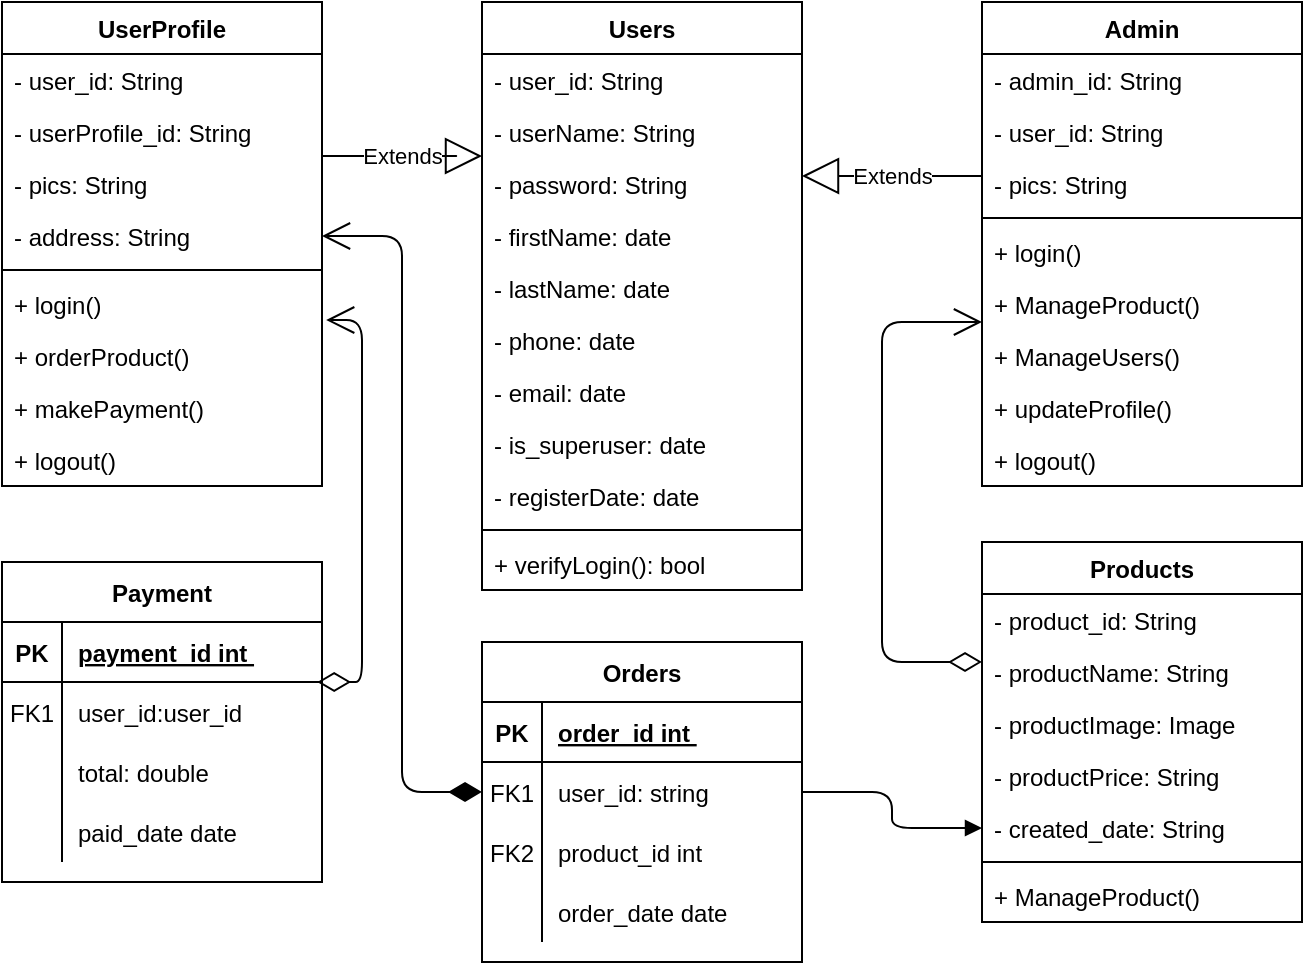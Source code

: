 <mxfile version="13.9.9" type="device"><diagram id="C5RBs43oDa-KdzZeNtuy" name="Page-1"><mxGraphModel dx="852" dy="486" grid="1" gridSize="10" guides="1" tooltips="1" connect="1" arrows="1" fold="1" page="1" pageScale="1" pageWidth="827" pageHeight="1169" math="0" shadow="0" extFonts="Permanent Marker^https://fonts.googleapis.com/css?family=Permanent+Marker"><root><mxCell id="WIyWlLk6GJQsqaUBKTNV-0"/><mxCell id="WIyWlLk6GJQsqaUBKTNV-1" parent="WIyWlLk6GJQsqaUBKTNV-0"/><mxCell id="rUioSGqjgMgXq7_hCysb-2" value="Users" style="swimlane;fontStyle=1;align=center;verticalAlign=top;childLayout=stackLayout;horizontal=1;startSize=26;horizontalStack=0;resizeParent=1;resizeParentMax=0;resizeLast=0;collapsible=1;marginBottom=0;" parent="WIyWlLk6GJQsqaUBKTNV-1" vertex="1"><mxGeometry x="320" y="200" width="160" height="294" as="geometry"/></mxCell><mxCell id="QNmKIlQ7dEd5MriPXcTZ-3" value="- user_id: String" style="text;strokeColor=none;fillColor=none;align=left;verticalAlign=top;spacingLeft=4;spacingRight=4;overflow=hidden;rotatable=0;points=[[0,0.5],[1,0.5]];portConstraint=eastwest;" parent="rUioSGqjgMgXq7_hCysb-2" vertex="1"><mxGeometry y="26" width="160" height="26" as="geometry"/></mxCell><mxCell id="rUioSGqjgMgXq7_hCysb-6" value="- userName: String" style="text;strokeColor=none;fillColor=none;align=left;verticalAlign=top;spacingLeft=4;spacingRight=4;overflow=hidden;rotatable=0;points=[[0,0.5],[1,0.5]];portConstraint=eastwest;" parent="rUioSGqjgMgXq7_hCysb-2" vertex="1"><mxGeometry y="52" width="160" height="26" as="geometry"/></mxCell><mxCell id="rUioSGqjgMgXq7_hCysb-7" value="- password: String" style="text;strokeColor=none;fillColor=none;align=left;verticalAlign=top;spacingLeft=4;spacingRight=4;overflow=hidden;rotatable=0;points=[[0,0.5],[1,0.5]];portConstraint=eastwest;" parent="rUioSGqjgMgXq7_hCysb-2" vertex="1"><mxGeometry y="78" width="160" height="26" as="geometry"/></mxCell><mxCell id="QNmKIlQ7dEd5MriPXcTZ-1" value="- firstName: date" style="text;strokeColor=none;fillColor=none;align=left;verticalAlign=top;spacingLeft=4;spacingRight=4;overflow=hidden;rotatable=0;points=[[0,0.5],[1,0.5]];portConstraint=eastwest;" parent="rUioSGqjgMgXq7_hCysb-2" vertex="1"><mxGeometry y="104" width="160" height="26" as="geometry"/></mxCell><mxCell id="QNmKIlQ7dEd5MriPXcTZ-2" value="- lastName: date" style="text;strokeColor=none;fillColor=none;align=left;verticalAlign=top;spacingLeft=4;spacingRight=4;overflow=hidden;rotatable=0;points=[[0,0.5],[1,0.5]];portConstraint=eastwest;" parent="rUioSGqjgMgXq7_hCysb-2" vertex="1"><mxGeometry y="130" width="160" height="26" as="geometry"/></mxCell><mxCell id="QNmKIlQ7dEd5MriPXcTZ-23" value="- phone: date" style="text;strokeColor=none;fillColor=none;align=left;verticalAlign=top;spacingLeft=4;spacingRight=4;overflow=hidden;rotatable=0;points=[[0,0.5],[1,0.5]];portConstraint=eastwest;" parent="rUioSGqjgMgXq7_hCysb-2" vertex="1"><mxGeometry y="156" width="160" height="26" as="geometry"/></mxCell><mxCell id="QNmKIlQ7dEd5MriPXcTZ-24" value="- email: date" style="text;strokeColor=none;fillColor=none;align=left;verticalAlign=top;spacingLeft=4;spacingRight=4;overflow=hidden;rotatable=0;points=[[0,0.5],[1,0.5]];portConstraint=eastwest;" parent="rUioSGqjgMgXq7_hCysb-2" vertex="1"><mxGeometry y="182" width="160" height="26" as="geometry"/></mxCell><mxCell id="QNmKIlQ7dEd5MriPXcTZ-0" value="- is_superuser: date" style="text;strokeColor=none;fillColor=none;align=left;verticalAlign=top;spacingLeft=4;spacingRight=4;overflow=hidden;rotatable=0;points=[[0,0.5],[1,0.5]];portConstraint=eastwest;" parent="rUioSGqjgMgXq7_hCysb-2" vertex="1"><mxGeometry y="208" width="160" height="26" as="geometry"/></mxCell><mxCell id="rUioSGqjgMgXq7_hCysb-3" value="- registerDate: date" style="text;strokeColor=none;fillColor=none;align=left;verticalAlign=top;spacingLeft=4;spacingRight=4;overflow=hidden;rotatable=0;points=[[0,0.5],[1,0.5]];portConstraint=eastwest;" parent="rUioSGqjgMgXq7_hCysb-2" vertex="1"><mxGeometry y="234" width="160" height="26" as="geometry"/></mxCell><mxCell id="rUioSGqjgMgXq7_hCysb-4" value="" style="line;strokeWidth=1;fillColor=none;align=left;verticalAlign=middle;spacingTop=-1;spacingLeft=3;spacingRight=3;rotatable=0;labelPosition=right;points=[];portConstraint=eastwest;" parent="rUioSGqjgMgXq7_hCysb-2" vertex="1"><mxGeometry y="260" width="160" height="8" as="geometry"/></mxCell><mxCell id="rUioSGqjgMgXq7_hCysb-5" value="+ verifyLogin(): bool" style="text;strokeColor=none;fillColor=none;align=left;verticalAlign=top;spacingLeft=4;spacingRight=4;overflow=hidden;rotatable=0;points=[[0,0.5],[1,0.5]];portConstraint=eastwest;" parent="rUioSGqjgMgXq7_hCysb-2" vertex="1"><mxGeometry y="268" width="160" height="26" as="geometry"/></mxCell><mxCell id="rUioSGqjgMgXq7_hCysb-21" value="UserProfile" style="swimlane;fontStyle=1;align=center;verticalAlign=top;childLayout=stackLayout;horizontal=1;startSize=26;horizontalStack=0;resizeParent=1;resizeParentMax=0;resizeLast=0;collapsible=1;marginBottom=0;" parent="WIyWlLk6GJQsqaUBKTNV-1" vertex="1"><mxGeometry x="80" y="200" width="160" height="242" as="geometry"/></mxCell><mxCell id="rUioSGqjgMgXq7_hCysb-22" value="- user_id: String" style="text;strokeColor=none;fillColor=none;align=left;verticalAlign=top;spacingLeft=4;spacingRight=4;overflow=hidden;rotatable=0;points=[[0,0.5],[1,0.5]];portConstraint=eastwest;" parent="rUioSGqjgMgXq7_hCysb-21" vertex="1"><mxGeometry y="26" width="160" height="26" as="geometry"/></mxCell><mxCell id="QNmKIlQ7dEd5MriPXcTZ-4" value="- userProfile_id: String" style="text;strokeColor=none;fillColor=none;align=left;verticalAlign=top;spacingLeft=4;spacingRight=4;overflow=hidden;rotatable=0;points=[[0,0.5],[1,0.5]];portConstraint=eastwest;" parent="rUioSGqjgMgXq7_hCysb-21" vertex="1"><mxGeometry y="52" width="160" height="26" as="geometry"/></mxCell><mxCell id="QNmKIlQ7dEd5MriPXcTZ-5" value="- pics: String" style="text;strokeColor=none;fillColor=none;align=left;verticalAlign=top;spacingLeft=4;spacingRight=4;overflow=hidden;rotatable=0;points=[[0,0.5],[1,0.5]];portConstraint=eastwest;" parent="rUioSGqjgMgXq7_hCysb-21" vertex="1"><mxGeometry y="78" width="160" height="26" as="geometry"/></mxCell><mxCell id="rUioSGqjgMgXq7_hCysb-33" value="- address: String" style="text;strokeColor=none;fillColor=none;align=left;verticalAlign=top;spacingLeft=4;spacingRight=4;overflow=hidden;rotatable=0;points=[[0,0.5],[1,0.5]];portConstraint=eastwest;" parent="rUioSGqjgMgXq7_hCysb-21" vertex="1"><mxGeometry y="104" width="160" height="26" as="geometry"/></mxCell><mxCell id="rUioSGqjgMgXq7_hCysb-26" value="" style="line;strokeWidth=1;fillColor=none;align=left;verticalAlign=middle;spacingTop=-1;spacingLeft=3;spacingRight=3;rotatable=0;labelPosition=right;points=[];portConstraint=eastwest;" parent="rUioSGqjgMgXq7_hCysb-21" vertex="1"><mxGeometry y="130" width="160" height="8" as="geometry"/></mxCell><mxCell id="rUioSGqjgMgXq7_hCysb-27" value="+ login()" style="text;strokeColor=none;fillColor=none;align=left;verticalAlign=top;spacingLeft=4;spacingRight=4;overflow=hidden;rotatable=0;points=[[0,0.5],[1,0.5]];portConstraint=eastwest;" parent="rUioSGqjgMgXq7_hCysb-21" vertex="1"><mxGeometry y="138" width="160" height="26" as="geometry"/></mxCell><mxCell id="AIcEyW9pVmsRFlA0cle--2" value="+ orderProduct()" style="text;strokeColor=none;fillColor=none;align=left;verticalAlign=top;spacingLeft=4;spacingRight=4;overflow=hidden;rotatable=0;points=[[0,0.5],[1,0.5]];portConstraint=eastwest;" parent="rUioSGqjgMgXq7_hCysb-21" vertex="1"><mxGeometry y="164" width="160" height="26" as="geometry"/></mxCell><mxCell id="AIcEyW9pVmsRFlA0cle--1" value="+ makePayment()" style="text;strokeColor=none;fillColor=none;align=left;verticalAlign=top;spacingLeft=4;spacingRight=4;overflow=hidden;rotatable=0;points=[[0,0.5],[1,0.5]];portConstraint=eastwest;" parent="rUioSGqjgMgXq7_hCysb-21" vertex="1"><mxGeometry y="190" width="160" height="26" as="geometry"/></mxCell><mxCell id="c45kqgKn2ANQIQz2AFzf-9" value="+ logout()" style="text;strokeColor=none;fillColor=none;align=left;verticalAlign=top;spacingLeft=4;spacingRight=4;overflow=hidden;rotatable=0;points=[[0,0.5],[1,0.5]];portConstraint=eastwest;" parent="rUioSGqjgMgXq7_hCysb-21" vertex="1"><mxGeometry y="216" width="160" height="26" as="geometry"/></mxCell><mxCell id="c45kqgKn2ANQIQz2AFzf-1" value="Extends" style="endArrow=block;endSize=16;endFill=0;html=1;" parent="WIyWlLk6GJQsqaUBKTNV-1" edge="1"><mxGeometry width="160" relative="1" as="geometry"><mxPoint x="240" y="277" as="sourcePoint"/><mxPoint x="320" y="277" as="targetPoint"/><Array as="points"><mxPoint x="310" y="277"/></Array></mxGeometry></mxCell><mxCell id="rUioSGqjgMgXq7_hCysb-9" value="Products" style="swimlane;fontStyle=1;align=center;verticalAlign=top;childLayout=stackLayout;horizontal=1;startSize=26;horizontalStack=0;resizeParent=1;resizeParentMax=0;resizeLast=0;collapsible=1;marginBottom=0;" parent="WIyWlLk6GJQsqaUBKTNV-1" vertex="1"><mxGeometry x="570" y="470" width="160" height="190" as="geometry"/></mxCell><mxCell id="c45kqgKn2ANQIQz2AFzf-6" value="- product_id: String" style="text;strokeColor=none;fillColor=none;align=left;verticalAlign=top;spacingLeft=4;spacingRight=4;overflow=hidden;rotatable=0;points=[[0,0.5],[1,0.5]];portConstraint=eastwest;" parent="rUioSGqjgMgXq7_hCysb-9" vertex="1"><mxGeometry y="26" width="160" height="26" as="geometry"/></mxCell><mxCell id="c45kqgKn2ANQIQz2AFzf-7" value="- productName: String" style="text;strokeColor=none;fillColor=none;align=left;verticalAlign=top;spacingLeft=4;spacingRight=4;overflow=hidden;rotatable=0;points=[[0,0.5],[1,0.5]];portConstraint=eastwest;" parent="rUioSGqjgMgXq7_hCysb-9" vertex="1"><mxGeometry y="52" width="160" height="26" as="geometry"/></mxCell><mxCell id="RjDqPr6ogJO-C4Ox_qRE-2" value="- productImage: Image" style="text;strokeColor=none;fillColor=none;align=left;verticalAlign=top;spacingLeft=4;spacingRight=4;overflow=hidden;rotatable=0;points=[[0,0.5],[1,0.5]];portConstraint=eastwest;" parent="rUioSGqjgMgXq7_hCysb-9" vertex="1"><mxGeometry y="78" width="160" height="26" as="geometry"/></mxCell><mxCell id="0q59qMsWTQ_goEaoxCQV-1" value="- productPrice: String" style="text;strokeColor=none;fillColor=none;align=left;verticalAlign=top;spacingLeft=4;spacingRight=4;overflow=hidden;rotatable=0;points=[[0,0.5],[1,0.5]];portConstraint=eastwest;" parent="rUioSGqjgMgXq7_hCysb-9" vertex="1"><mxGeometry y="104" width="160" height="26" as="geometry"/></mxCell><mxCell id="RjDqPr6ogJO-C4Ox_qRE-3" value="- created_date: String" style="text;strokeColor=none;fillColor=none;align=left;verticalAlign=top;spacingLeft=4;spacingRight=4;overflow=hidden;rotatable=0;points=[[0,0.5],[1,0.5]];portConstraint=eastwest;" parent="rUioSGqjgMgXq7_hCysb-9" vertex="1"><mxGeometry y="130" width="160" height="26" as="geometry"/></mxCell><mxCell id="rUioSGqjgMgXq7_hCysb-14" value="" style="line;strokeWidth=1;fillColor=none;align=left;verticalAlign=middle;spacingTop=-1;spacingLeft=3;spacingRight=3;rotatable=0;labelPosition=right;points=[];portConstraint=eastwest;" parent="rUioSGqjgMgXq7_hCysb-9" vertex="1"><mxGeometry y="156" width="160" height="8" as="geometry"/></mxCell><mxCell id="c45kqgKn2ANQIQz2AFzf-8" value="+ ManageProduct()" style="text;strokeColor=none;fillColor=none;align=left;verticalAlign=top;spacingLeft=4;spacingRight=4;overflow=hidden;rotatable=0;points=[[0,0.5],[1,0.5]];portConstraint=eastwest;" parent="rUioSGqjgMgXq7_hCysb-9" vertex="1"><mxGeometry y="164" width="160" height="26" as="geometry"/></mxCell><mxCell id="0q59qMsWTQ_goEaoxCQV-13" value="Admin" style="swimlane;fontStyle=1;align=center;verticalAlign=top;childLayout=stackLayout;horizontal=1;startSize=26;horizontalStack=0;resizeParent=1;resizeParentMax=0;resizeLast=0;collapsible=1;marginBottom=0;" parent="WIyWlLk6GJQsqaUBKTNV-1" vertex="1"><mxGeometry x="570" y="200" width="160" height="242" as="geometry"/></mxCell><mxCell id="RjDqPr6ogJO-C4Ox_qRE-0" value="- admin_id: String" style="text;strokeColor=none;fillColor=none;align=left;verticalAlign=top;spacingLeft=4;spacingRight=4;overflow=hidden;rotatable=0;points=[[0,0.5],[1,0.5]];portConstraint=eastwest;" parent="0q59qMsWTQ_goEaoxCQV-13" vertex="1"><mxGeometry y="26" width="160" height="26" as="geometry"/></mxCell><mxCell id="0q59qMsWTQ_goEaoxCQV-14" value="- user_id: String" style="text;strokeColor=none;fillColor=none;align=left;verticalAlign=top;spacingLeft=4;spacingRight=4;overflow=hidden;rotatable=0;points=[[0,0.5],[1,0.5]];portConstraint=eastwest;" parent="0q59qMsWTQ_goEaoxCQV-13" vertex="1"><mxGeometry y="52" width="160" height="26" as="geometry"/></mxCell><mxCell id="RjDqPr6ogJO-C4Ox_qRE-1" value="- pics: String" style="text;strokeColor=none;fillColor=none;align=left;verticalAlign=top;spacingLeft=4;spacingRight=4;overflow=hidden;rotatable=0;points=[[0,0.5],[1,0.5]];portConstraint=eastwest;" parent="0q59qMsWTQ_goEaoxCQV-13" vertex="1"><mxGeometry y="78" width="160" height="26" as="geometry"/></mxCell><mxCell id="0q59qMsWTQ_goEaoxCQV-18" value="" style="line;strokeWidth=1;fillColor=none;align=left;verticalAlign=middle;spacingTop=-1;spacingLeft=3;spacingRight=3;rotatable=0;labelPosition=right;points=[];portConstraint=eastwest;" parent="0q59qMsWTQ_goEaoxCQV-13" vertex="1"><mxGeometry y="104" width="160" height="8" as="geometry"/></mxCell><mxCell id="0q59qMsWTQ_goEaoxCQV-19" value="+ login()" style="text;strokeColor=none;fillColor=none;align=left;verticalAlign=top;spacingLeft=4;spacingRight=4;overflow=hidden;rotatable=0;points=[[0,0.5],[1,0.5]];portConstraint=eastwest;" parent="0q59qMsWTQ_goEaoxCQV-13" vertex="1"><mxGeometry y="112" width="160" height="26" as="geometry"/></mxCell><mxCell id="0q59qMsWTQ_goEaoxCQV-20" value="+ ManageProduct()" style="text;strokeColor=none;fillColor=none;align=left;verticalAlign=top;spacingLeft=4;spacingRight=4;overflow=hidden;rotatable=0;points=[[0,0.5],[1,0.5]];portConstraint=eastwest;" parent="0q59qMsWTQ_goEaoxCQV-13" vertex="1"><mxGeometry y="138" width="160" height="26" as="geometry"/></mxCell><mxCell id="0q59qMsWTQ_goEaoxCQV-21" value="+ ManageUsers()" style="text;strokeColor=none;fillColor=none;align=left;verticalAlign=top;spacingLeft=4;spacingRight=4;overflow=hidden;rotatable=0;points=[[0,0.5],[1,0.5]];portConstraint=eastwest;" parent="0q59qMsWTQ_goEaoxCQV-13" vertex="1"><mxGeometry y="164" width="160" height="26" as="geometry"/></mxCell><mxCell id="0q59qMsWTQ_goEaoxCQV-22" value="+ updateProfile()" style="text;strokeColor=none;fillColor=none;align=left;verticalAlign=top;spacingLeft=4;spacingRight=4;overflow=hidden;rotatable=0;points=[[0,0.5],[1,0.5]];portConstraint=eastwest;" parent="0q59qMsWTQ_goEaoxCQV-13" vertex="1"><mxGeometry y="190" width="160" height="26" as="geometry"/></mxCell><mxCell id="0q59qMsWTQ_goEaoxCQV-23" value="+ logout()" style="text;strokeColor=none;fillColor=none;align=left;verticalAlign=top;spacingLeft=4;spacingRight=4;overflow=hidden;rotatable=0;points=[[0,0.5],[1,0.5]];portConstraint=eastwest;" parent="0q59qMsWTQ_goEaoxCQV-13" vertex="1"><mxGeometry y="216" width="160" height="26" as="geometry"/></mxCell><mxCell id="0q59qMsWTQ_goEaoxCQV-24" value="Extends" style="endArrow=block;endSize=16;endFill=0;html=1;" parent="WIyWlLk6GJQsqaUBKTNV-1" edge="1"><mxGeometry width="160" relative="1" as="geometry"><mxPoint x="570" y="287" as="sourcePoint"/><mxPoint x="480" y="287" as="targetPoint"/><Array as="points"><mxPoint x="530" y="287"/></Array></mxGeometry></mxCell><mxCell id="0q59qMsWTQ_goEaoxCQV-29" value="" style="endArrow=open;html=1;endSize=12;startArrow=diamondThin;startSize=14;startFill=0;edgeStyle=orthogonalEdgeStyle;align=left;verticalAlign=bottom;" parent="WIyWlLk6GJQsqaUBKTNV-1" source="c45kqgKn2ANQIQz2AFzf-7" target="0q59qMsWTQ_goEaoxCQV-20" edge="1"><mxGeometry x="-0.875" y="10" relative="1" as="geometry"><mxPoint x="490" y="441.029" as="sourcePoint"/><mxPoint x="490" y="360" as="targetPoint"/><mxPoint as="offset"/><Array as="points"><mxPoint x="520" y="530"/><mxPoint x="520" y="360"/></Array></mxGeometry></mxCell><mxCell id="dP-2ghetxGNVWT7jTz6L-0" value="Orders" style="shape=table;startSize=30;container=1;collapsible=1;childLayout=tableLayout;fixedRows=1;rowLines=0;fontStyle=1;align=center;resizeLast=1;" parent="WIyWlLk6GJQsqaUBKTNV-1" vertex="1"><mxGeometry x="320" y="520" width="160" height="160" as="geometry"/></mxCell><mxCell id="dP-2ghetxGNVWT7jTz6L-1" value="" style="shape=partialRectangle;collapsible=0;dropTarget=0;pointerEvents=0;fillColor=none;points=[[0,0.5],[1,0.5]];portConstraint=eastwest;top=0;left=0;right=0;bottom=1;" parent="dP-2ghetxGNVWT7jTz6L-0" vertex="1"><mxGeometry y="30" width="160" height="30" as="geometry"/></mxCell><mxCell id="dP-2ghetxGNVWT7jTz6L-2" value="PK" style="shape=partialRectangle;overflow=hidden;connectable=0;fillColor=none;top=0;left=0;bottom=0;right=0;fontStyle=1;" parent="dP-2ghetxGNVWT7jTz6L-1" vertex="1"><mxGeometry width="30" height="30" as="geometry"/></mxCell><mxCell id="dP-2ghetxGNVWT7jTz6L-3" value="order_id int " style="shape=partialRectangle;overflow=hidden;connectable=0;fillColor=none;top=0;left=0;bottom=0;right=0;align=left;spacingLeft=6;fontStyle=5;" parent="dP-2ghetxGNVWT7jTz6L-1" vertex="1"><mxGeometry x="30" width="130" height="30" as="geometry"/></mxCell><mxCell id="dP-2ghetxGNVWT7jTz6L-4" value="" style="shape=partialRectangle;collapsible=0;dropTarget=0;pointerEvents=0;fillColor=none;points=[[0,0.5],[1,0.5]];portConstraint=eastwest;top=0;left=0;right=0;bottom=0;" parent="dP-2ghetxGNVWT7jTz6L-0" vertex="1"><mxGeometry y="60" width="160" height="30" as="geometry"/></mxCell><mxCell id="dP-2ghetxGNVWT7jTz6L-5" value="FK1" style="shape=partialRectangle;overflow=hidden;connectable=0;fillColor=none;top=0;left=0;bottom=0;right=0;" parent="dP-2ghetxGNVWT7jTz6L-4" vertex="1"><mxGeometry width="30" height="30" as="geometry"/></mxCell><mxCell id="dP-2ghetxGNVWT7jTz6L-6" value="user_id: string" style="shape=partialRectangle;overflow=hidden;connectable=0;fillColor=none;top=0;left=0;bottom=0;right=0;align=left;spacingLeft=6;" parent="dP-2ghetxGNVWT7jTz6L-4" vertex="1"><mxGeometry x="30" width="130" height="30" as="geometry"/></mxCell><mxCell id="dP-2ghetxGNVWT7jTz6L-7" value="" style="shape=partialRectangle;collapsible=0;dropTarget=0;pointerEvents=0;fillColor=none;points=[[0,0.5],[1,0.5]];portConstraint=eastwest;top=0;left=0;right=0;bottom=0;" parent="dP-2ghetxGNVWT7jTz6L-0" vertex="1"><mxGeometry y="90" width="160" height="30" as="geometry"/></mxCell><mxCell id="dP-2ghetxGNVWT7jTz6L-8" value="FK2" style="shape=partialRectangle;overflow=hidden;connectable=0;fillColor=none;top=0;left=0;bottom=0;right=0;" parent="dP-2ghetxGNVWT7jTz6L-7" vertex="1"><mxGeometry width="30" height="30" as="geometry"/></mxCell><mxCell id="dP-2ghetxGNVWT7jTz6L-9" value="product_id int " style="shape=partialRectangle;overflow=hidden;connectable=0;fillColor=none;top=0;left=0;bottom=0;right=0;align=left;spacingLeft=6;" parent="dP-2ghetxGNVWT7jTz6L-7" vertex="1"><mxGeometry x="30" width="130" height="30" as="geometry"/></mxCell><mxCell id="dP-2ghetxGNVWT7jTz6L-10" value="" style="shape=partialRectangle;collapsible=0;dropTarget=0;pointerEvents=0;fillColor=none;points=[[0,0.5],[1,0.5]];portConstraint=eastwest;top=0;left=0;right=0;bottom=0;" parent="dP-2ghetxGNVWT7jTz6L-0" vertex="1"><mxGeometry y="120" width="160" height="30" as="geometry"/></mxCell><mxCell id="dP-2ghetxGNVWT7jTz6L-11" value="" style="shape=partialRectangle;overflow=hidden;connectable=0;fillColor=none;top=0;left=0;bottom=0;right=0;" parent="dP-2ghetxGNVWT7jTz6L-10" vertex="1"><mxGeometry width="30" height="30" as="geometry"/></mxCell><mxCell id="dP-2ghetxGNVWT7jTz6L-12" value="order_date date" style="shape=partialRectangle;overflow=hidden;connectable=0;fillColor=none;top=0;left=0;bottom=0;right=0;align=left;spacingLeft=6;" parent="dP-2ghetxGNVWT7jTz6L-10" vertex="1"><mxGeometry x="30" width="130" height="30" as="geometry"/></mxCell><mxCell id="QNmKIlQ7dEd5MriPXcTZ-6" value="Payment" style="shape=table;startSize=30;container=1;collapsible=1;childLayout=tableLayout;fixedRows=1;rowLines=0;fontStyle=1;align=center;resizeLast=1;" parent="WIyWlLk6GJQsqaUBKTNV-1" vertex="1"><mxGeometry x="80" y="480" width="160" height="160" as="geometry"/></mxCell><mxCell id="QNmKIlQ7dEd5MriPXcTZ-7" value="" style="shape=partialRectangle;collapsible=0;dropTarget=0;pointerEvents=0;fillColor=none;points=[[0,0.5],[1,0.5]];portConstraint=eastwest;top=0;left=0;right=0;bottom=1;" parent="QNmKIlQ7dEd5MriPXcTZ-6" vertex="1"><mxGeometry y="30" width="160" height="30" as="geometry"/></mxCell><mxCell id="QNmKIlQ7dEd5MriPXcTZ-8" value="PK" style="shape=partialRectangle;overflow=hidden;connectable=0;fillColor=none;top=0;left=0;bottom=0;right=0;fontStyle=1;" parent="QNmKIlQ7dEd5MriPXcTZ-7" vertex="1"><mxGeometry width="30" height="30" as="geometry"/></mxCell><mxCell id="QNmKIlQ7dEd5MriPXcTZ-9" value="payment_id int " style="shape=partialRectangle;overflow=hidden;connectable=0;fillColor=none;top=0;left=0;bottom=0;right=0;align=left;spacingLeft=6;fontStyle=5;" parent="QNmKIlQ7dEd5MriPXcTZ-7" vertex="1"><mxGeometry x="30" width="130" height="30" as="geometry"/></mxCell><mxCell id="QNmKIlQ7dEd5MriPXcTZ-10" value="" style="shape=partialRectangle;collapsible=0;dropTarget=0;pointerEvents=0;fillColor=none;points=[[0,0.5],[1,0.5]];portConstraint=eastwest;top=0;left=0;right=0;bottom=0;" parent="QNmKIlQ7dEd5MriPXcTZ-6" vertex="1"><mxGeometry y="60" width="160" height="30" as="geometry"/></mxCell><mxCell id="QNmKIlQ7dEd5MriPXcTZ-11" value="FK1" style="shape=partialRectangle;overflow=hidden;connectable=0;fillColor=none;top=0;left=0;bottom=0;right=0;" parent="QNmKIlQ7dEd5MriPXcTZ-10" vertex="1"><mxGeometry width="30" height="30" as="geometry"/></mxCell><mxCell id="QNmKIlQ7dEd5MriPXcTZ-12" value="user_id:user_id" style="shape=partialRectangle;overflow=hidden;connectable=0;fillColor=none;top=0;left=0;bottom=0;right=0;align=left;spacingLeft=6;" parent="QNmKIlQ7dEd5MriPXcTZ-10" vertex="1"><mxGeometry x="30" width="130" height="30" as="geometry"/></mxCell><mxCell id="QNmKIlQ7dEd5MriPXcTZ-13" value="" style="shape=partialRectangle;collapsible=0;dropTarget=0;pointerEvents=0;fillColor=none;points=[[0,0.5],[1,0.5]];portConstraint=eastwest;top=0;left=0;right=0;bottom=0;" parent="QNmKIlQ7dEd5MriPXcTZ-6" vertex="1"><mxGeometry y="90" width="160" height="30" as="geometry"/></mxCell><mxCell id="QNmKIlQ7dEd5MriPXcTZ-14" value="" style="shape=partialRectangle;overflow=hidden;connectable=0;fillColor=none;top=0;left=0;bottom=0;right=0;" parent="QNmKIlQ7dEd5MriPXcTZ-13" vertex="1"><mxGeometry width="30" height="30" as="geometry"/></mxCell><mxCell id="QNmKIlQ7dEd5MriPXcTZ-15" value="total: double " style="shape=partialRectangle;overflow=hidden;connectable=0;fillColor=none;top=0;left=0;bottom=0;right=0;align=left;spacingLeft=6;" parent="QNmKIlQ7dEd5MriPXcTZ-13" vertex="1"><mxGeometry x="30" width="130" height="30" as="geometry"/></mxCell><mxCell id="QNmKIlQ7dEd5MriPXcTZ-16" value="" style="shape=partialRectangle;collapsible=0;dropTarget=0;pointerEvents=0;fillColor=none;points=[[0,0.5],[1,0.5]];portConstraint=eastwest;top=0;left=0;right=0;bottom=0;" parent="QNmKIlQ7dEd5MriPXcTZ-6" vertex="1"><mxGeometry y="120" width="160" height="30" as="geometry"/></mxCell><mxCell id="QNmKIlQ7dEd5MriPXcTZ-17" value="" style="shape=partialRectangle;overflow=hidden;connectable=0;fillColor=none;top=0;left=0;bottom=0;right=0;" parent="QNmKIlQ7dEd5MriPXcTZ-16" vertex="1"><mxGeometry width="30" height="30" as="geometry"/></mxCell><mxCell id="QNmKIlQ7dEd5MriPXcTZ-18" value="paid_date date" style="shape=partialRectangle;overflow=hidden;connectable=0;fillColor=none;top=0;left=0;bottom=0;right=0;align=left;spacingLeft=6;" parent="QNmKIlQ7dEd5MriPXcTZ-16" vertex="1"><mxGeometry x="30" width="130" height="30" as="geometry"/></mxCell><mxCell id="QNmKIlQ7dEd5MriPXcTZ-19" value="" style="endArrow=open;html=1;endSize=12;startArrow=diamondThin;startSize=14;startFill=1;edgeStyle=orthogonalEdgeStyle;align=left;verticalAlign=bottom;exitX=0;exitY=0.5;exitDx=0;exitDy=0;" parent="WIyWlLk6GJQsqaUBKTNV-1" source="dP-2ghetxGNVWT7jTz6L-4" target="rUioSGqjgMgXq7_hCysb-33" edge="1"><mxGeometry x="-1" y="3" relative="1" as="geometry"><mxPoint x="210" y="460" as="sourcePoint"/><mxPoint x="370" y="460" as="targetPoint"/></mxGeometry></mxCell><mxCell id="QNmKIlQ7dEd5MriPXcTZ-20" value="" style="endArrow=open;html=1;endSize=12;startArrow=diamondThin;startSize=14;startFill=0;edgeStyle=orthogonalEdgeStyle;align=left;verticalAlign=bottom;entryX=1.013;entryY=-0.192;entryDx=0;entryDy=0;entryPerimeter=0;exitX=0.985;exitY=0;exitDx=0;exitDy=0;exitPerimeter=0;" parent="WIyWlLk6GJQsqaUBKTNV-1" source="QNmKIlQ7dEd5MriPXcTZ-10" target="AIcEyW9pVmsRFlA0cle--2" edge="1"><mxGeometry x="-0.875" y="10" relative="1" as="geometry"><mxPoint x="580" y="540" as="sourcePoint"/><mxPoint x="580" y="370" as="targetPoint"/><mxPoint as="offset"/><Array as="points"><mxPoint x="260" y="540"/><mxPoint x="260" y="359"/></Array></mxGeometry></mxCell><mxCell id="QNmKIlQ7dEd5MriPXcTZ-21" value="" style="endArrow=block;endFill=1;html=1;edgeStyle=orthogonalEdgeStyle;align=left;verticalAlign=top;exitX=1;exitY=0.5;exitDx=0;exitDy=0;" parent="WIyWlLk6GJQsqaUBKTNV-1" source="dP-2ghetxGNVWT7jTz6L-4" target="RjDqPr6ogJO-C4Ox_qRE-3" edge="1"><mxGeometry x="-1" relative="1" as="geometry"><mxPoint x="410" y="680" as="sourcePoint"/><mxPoint x="570" y="680" as="targetPoint"/></mxGeometry></mxCell></root></mxGraphModel></diagram></mxfile>